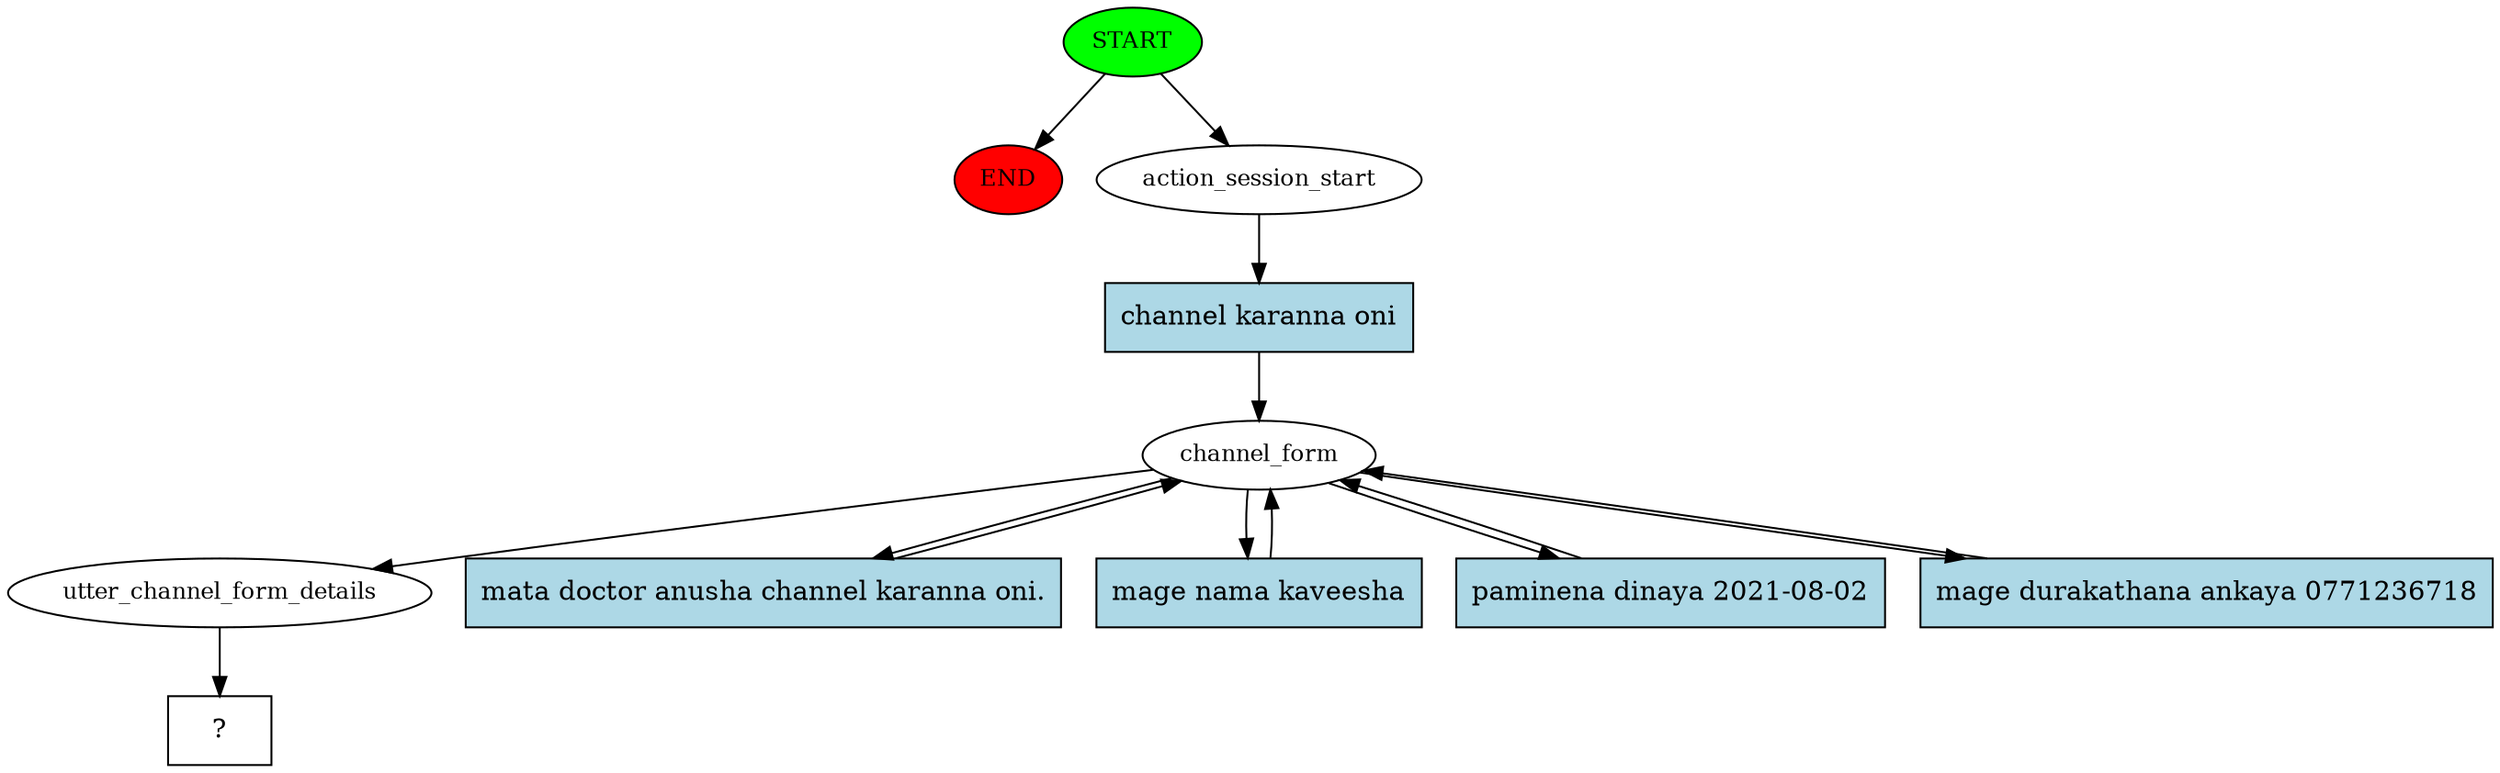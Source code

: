 digraph  {
0 [class="start active", fillcolor=green, fontsize=12, label=START, style=filled];
"-1" [class=end, fillcolor=red, fontsize=12, label=END, style=filled];
1 [class=active, fontsize=12, label=action_session_start];
2 [class=active, fontsize=12, label=channel_form];
7 [class=active, fontsize=12, label=utter_channel_form_details];
8 [class="intent dashed active", label="  ?  ", shape=rect];
9 [class="intent active", fillcolor=lightblue, label="channel karanna oni", shape=rect, style=filled];
10 [class="intent active", fillcolor=lightblue, label="mata doctor anusha channel karanna oni.", shape=rect, style=filled];
11 [class="intent active", fillcolor=lightblue, label="mage nama kaveesha", shape=rect, style=filled];
12 [class="intent active", fillcolor=lightblue, label="paminena dinaya 2021-08-02", shape=rect, style=filled];
13 [class="intent active", fillcolor=lightblue, label="mage durakathana ankaya 0771236718", shape=rect, style=filled];
0 -> "-1"  [class="", key=NONE, label=""];
0 -> 1  [class=active, key=NONE, label=""];
1 -> 9  [class=active, key=0];
2 -> 7  [class=active, key=NONE, label=""];
2 -> 10  [class=active, key=0];
2 -> 11  [class=active, key=0];
2 -> 12  [class=active, key=0];
2 -> 13  [class=active, key=0];
7 -> 8  [class=active, key=NONE, label=""];
9 -> 2  [class=active, key=0];
10 -> 2  [class=active, key=0];
11 -> 2  [class=active, key=0];
12 -> 2  [class=active, key=0];
13 -> 2  [class=active, key=0];
}
